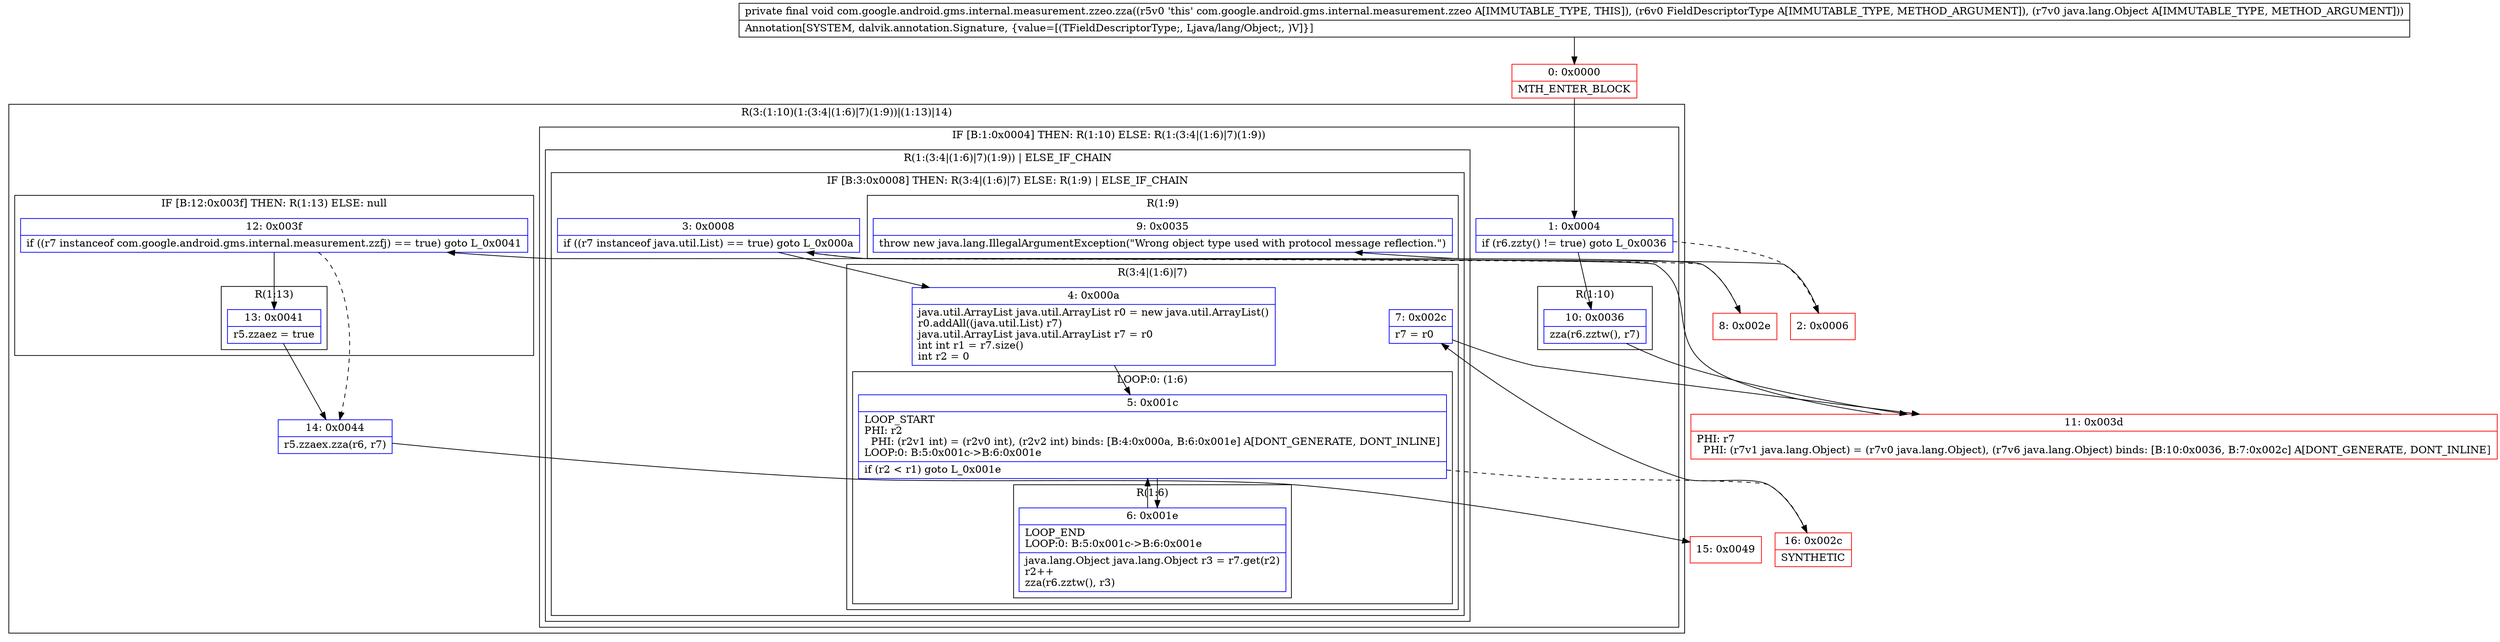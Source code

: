 digraph "CFG forcom.google.android.gms.internal.measurement.zzeo.zza(Lcom\/google\/android\/gms\/internal\/measurement\/zzeq;Ljava\/lang\/Object;)V" {
subgraph cluster_Region_1454698685 {
label = "R(3:(1:10)(1:(3:4|(1:6)|7)(1:9))|(1:13)|14)";
node [shape=record,color=blue];
subgraph cluster_IfRegion_1882281891 {
label = "IF [B:1:0x0004] THEN: R(1:10) ELSE: R(1:(3:4|(1:6)|7)(1:9))";
node [shape=record,color=blue];
Node_1 [shape=record,label="{1\:\ 0x0004|if (r6.zzty() != true) goto L_0x0036\l}"];
subgraph cluster_Region_1385483513 {
label = "R(1:10)";
node [shape=record,color=blue];
Node_10 [shape=record,label="{10\:\ 0x0036|zza(r6.zztw(), r7)\l}"];
}
subgraph cluster_Region_1719233332 {
label = "R(1:(3:4|(1:6)|7)(1:9)) | ELSE_IF_CHAIN\l";
node [shape=record,color=blue];
subgraph cluster_IfRegion_389631582 {
label = "IF [B:3:0x0008] THEN: R(3:4|(1:6)|7) ELSE: R(1:9) | ELSE_IF_CHAIN\l";
node [shape=record,color=blue];
Node_3 [shape=record,label="{3\:\ 0x0008|if ((r7 instanceof java.util.List) == true) goto L_0x000a\l}"];
subgraph cluster_Region_231297156 {
label = "R(3:4|(1:6)|7)";
node [shape=record,color=blue];
Node_4 [shape=record,label="{4\:\ 0x000a|java.util.ArrayList java.util.ArrayList r0 = new java.util.ArrayList()\lr0.addAll((java.util.List) r7)\ljava.util.ArrayList java.util.ArrayList r7 = r0\lint int r1 = r7.size()\lint r2 = 0\l}"];
subgraph cluster_LoopRegion_657539747 {
label = "LOOP:0: (1:6)";
node [shape=record,color=blue];
Node_5 [shape=record,label="{5\:\ 0x001c|LOOP_START\lPHI: r2 \l  PHI: (r2v1 int) = (r2v0 int), (r2v2 int) binds: [B:4:0x000a, B:6:0x001e] A[DONT_GENERATE, DONT_INLINE]\lLOOP:0: B:5:0x001c\-\>B:6:0x001e\l|if (r2 \< r1) goto L_0x001e\l}"];
subgraph cluster_Region_114408366 {
label = "R(1:6)";
node [shape=record,color=blue];
Node_6 [shape=record,label="{6\:\ 0x001e|LOOP_END\lLOOP:0: B:5:0x001c\-\>B:6:0x001e\l|java.lang.Object java.lang.Object r3 = r7.get(r2)\lr2++\lzza(r6.zztw(), r3)\l}"];
}
}
Node_7 [shape=record,label="{7\:\ 0x002c|r7 = r0\l}"];
}
subgraph cluster_Region_1833930581 {
label = "R(1:9)";
node [shape=record,color=blue];
Node_9 [shape=record,label="{9\:\ 0x0035|throw new java.lang.IllegalArgumentException(\"Wrong object type used with protocol message reflection.\")\l}"];
}
}
}
}
subgraph cluster_IfRegion_424174849 {
label = "IF [B:12:0x003f] THEN: R(1:13) ELSE: null";
node [shape=record,color=blue];
Node_12 [shape=record,label="{12\:\ 0x003f|if ((r7 instanceof com.google.android.gms.internal.measurement.zzfj) == true) goto L_0x0041\l}"];
subgraph cluster_Region_885362135 {
label = "R(1:13)";
node [shape=record,color=blue];
Node_13 [shape=record,label="{13\:\ 0x0041|r5.zzaez = true\l}"];
}
}
Node_14 [shape=record,label="{14\:\ 0x0044|r5.zzaex.zza(r6, r7)\l}"];
}
Node_0 [shape=record,color=red,label="{0\:\ 0x0000|MTH_ENTER_BLOCK\l}"];
Node_2 [shape=record,color=red,label="{2\:\ 0x0006}"];
Node_8 [shape=record,color=red,label="{8\:\ 0x002e}"];
Node_11 [shape=record,color=red,label="{11\:\ 0x003d|PHI: r7 \l  PHI: (r7v1 java.lang.Object) = (r7v0 java.lang.Object), (r7v6 java.lang.Object) binds: [B:10:0x0036, B:7:0x002c] A[DONT_GENERATE, DONT_INLINE]\l}"];
Node_15 [shape=record,color=red,label="{15\:\ 0x0049}"];
Node_16 [shape=record,color=red,label="{16\:\ 0x002c|SYNTHETIC\l}"];
MethodNode[shape=record,label="{private final void com.google.android.gms.internal.measurement.zzeo.zza((r5v0 'this' com.google.android.gms.internal.measurement.zzeo A[IMMUTABLE_TYPE, THIS]), (r6v0 FieldDescriptorType A[IMMUTABLE_TYPE, METHOD_ARGUMENT]), (r7v0 java.lang.Object A[IMMUTABLE_TYPE, METHOD_ARGUMENT]))  | Annotation[SYSTEM, dalvik.annotation.Signature, \{value=[(TFieldDescriptorType;, Ljava\/lang\/Object;, )V]\}]\l}"];
MethodNode -> Node_0;
Node_1 -> Node_2[style=dashed];
Node_1 -> Node_10;
Node_10 -> Node_11;
Node_3 -> Node_4;
Node_3 -> Node_8[style=dashed];
Node_4 -> Node_5;
Node_5 -> Node_6;
Node_5 -> Node_16[style=dashed];
Node_6 -> Node_5;
Node_7 -> Node_11;
Node_12 -> Node_13;
Node_12 -> Node_14[style=dashed];
Node_13 -> Node_14;
Node_14 -> Node_15;
Node_0 -> Node_1;
Node_2 -> Node_3;
Node_8 -> Node_9;
Node_11 -> Node_12;
Node_16 -> Node_7;
}

